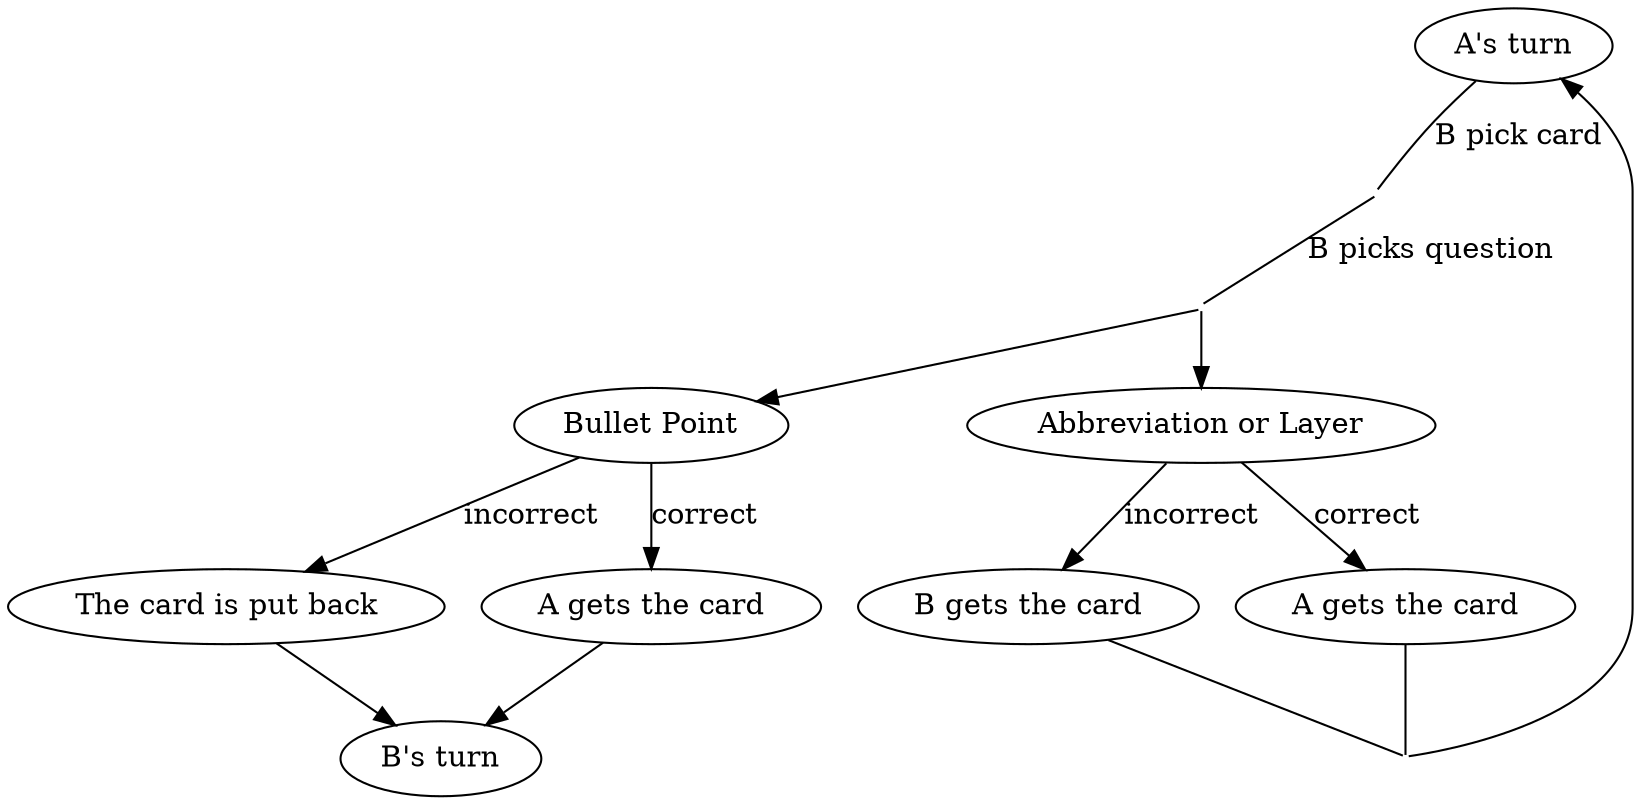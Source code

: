digraph rules {
    start[label="A's turn"];
    {rank=same start};
    pb[label="",shape="point",style="invis"];
    start -> pb [label="B pick card",arrowhead="none"];

    abbq [label="Abbreviation or Layer"];
    bulletq [label="Bullet Point"];
    int [label="",shape="point", style="invis"];

    {rank=same abbq bulletq};
    
    pb -> int[label="B picks question",arrowhead="none"];
    int -> abbq;
    int -> bulletq;

    abbq -> agetss [label="correct"];
    abbq -> bgets [label="incorrect"];
    bulletq -> agets [label="correct"];
    bulletq -> ngets [label="incorrect"];

    bgets[label="B gets the card"];
    agets[label="A gets the card"];
    agetss[label="A gets the card"];
    ngets[label="The card is put back"];

    {rank=same agets agetss bgets ngets};
    

    turnb[label="B's turn"];
    turna[label="",shape="point",style="invis"]
    ngets -> turnb;
    bgets -> turna[arrowhead="none"];
    agetss -> turna[arrowhead="none"];
    agets -> turnb;

    {rank=same turna turnb};
    turna -> start;
    
}

